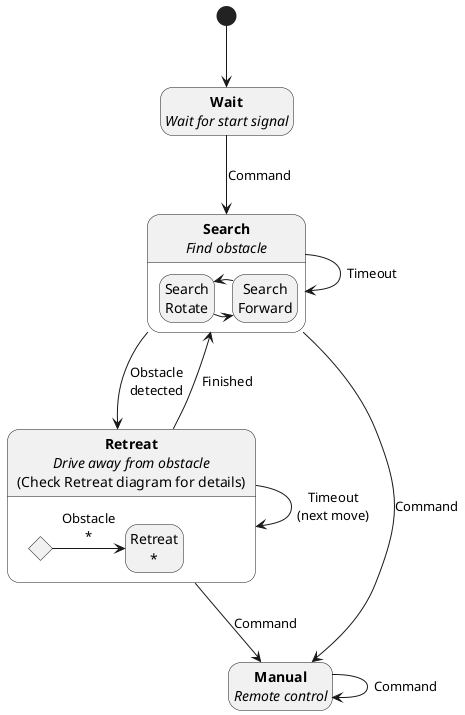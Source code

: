 @startuml StateMachine

hide empty description

[*] --> Wait
state "<b>Wait</b>\n<i>Wait for start signal</i>" as Wait
state "<b>Search</b>\n<i>Find obstacle</i>" as Search
state "<b>Retreat</b>\n<i>Drive away from obstacle</i>\n(Check Retreat diagram for details)" as Retreat
state "<b>Manual</b>\n<i>Remote control</i>" as Manual

Wait --> Search : Command
Search --> Retreat : Obstacle\ndetected
Search --> Search : Timeout
Search --> Manual : Command
Retreat --> Search : Finished
Retreat --> Retreat : Timeout\n(next move)
Retreat --> Manual : Command
Manual --> Manual : Command

state Search {
    state "Search\nRotate" as Rotate
    state "Search\nForward" as Forward
    Rotate -> Forward
    Forward -> Rotate
}

state Retreat {
    state Obstacle <<choice>>
    state "Retreat\n*" as RetreatState
    Obstacle -> RetreatState : Obstacle\n*
}

@enduml
